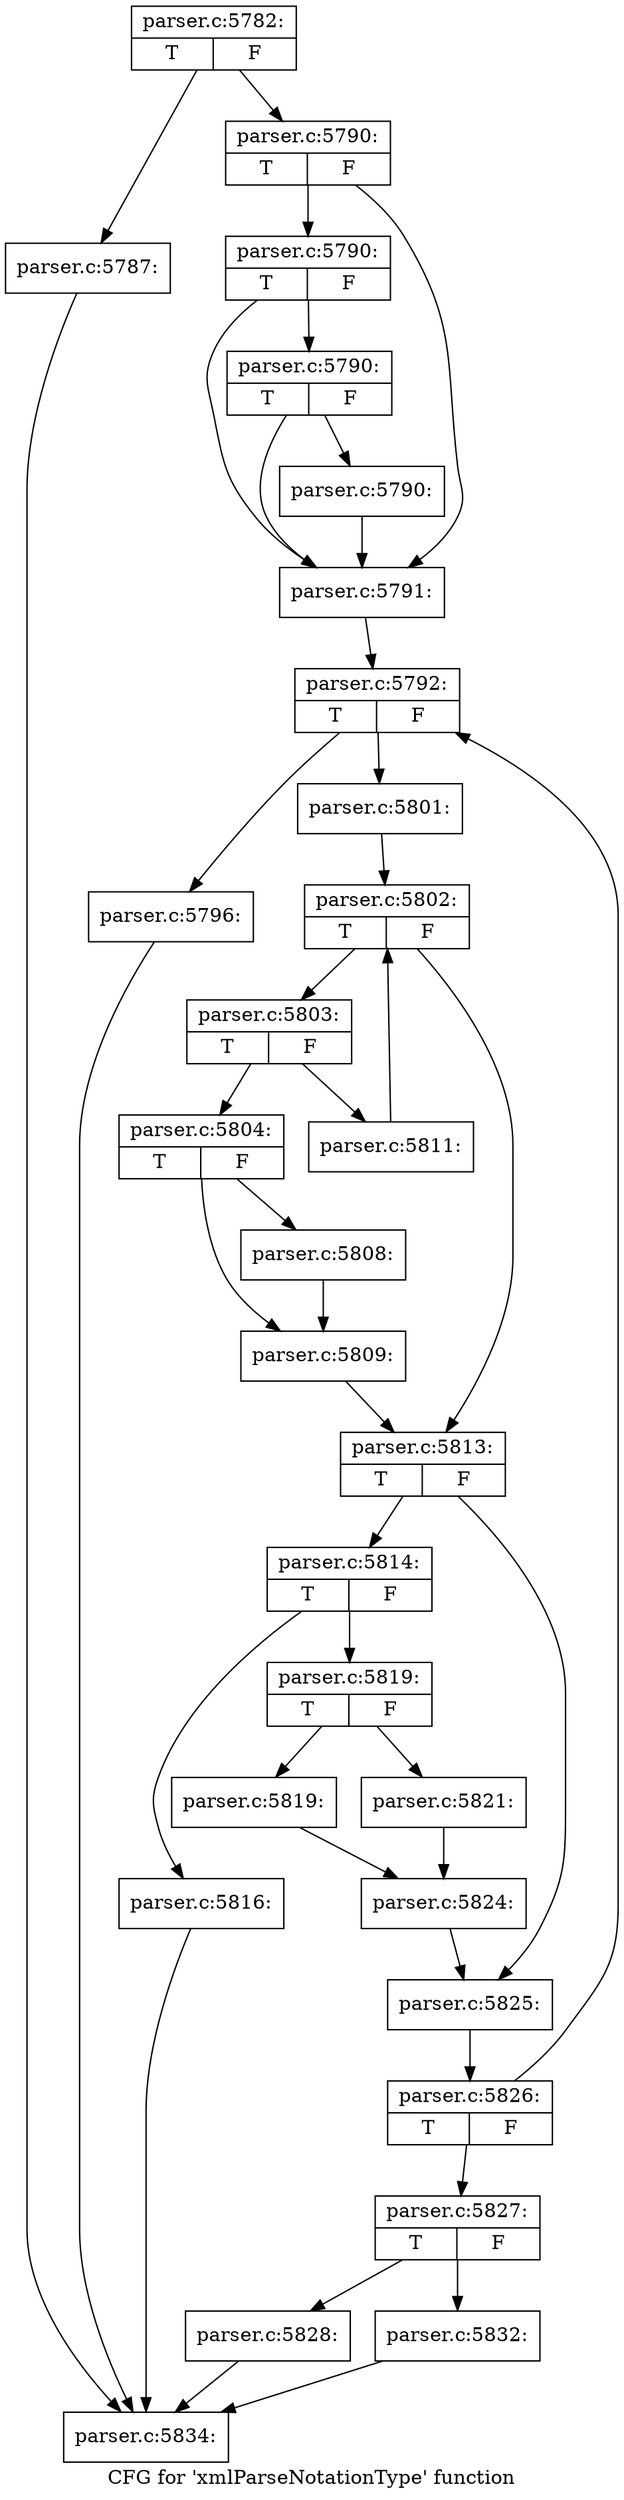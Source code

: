 digraph "CFG for 'xmlParseNotationType' function" {
	label="CFG for 'xmlParseNotationType' function";

	Node0x450ff80 [shape=record,label="{parser.c:5782:|{<s0>T|<s1>F}}"];
	Node0x450ff80 -> Node0x4511450;
	Node0x450ff80 -> Node0x45114a0;
	Node0x4511450 [shape=record,label="{parser.c:5787:}"];
	Node0x4511450 -> Node0x44fa7e0;
	Node0x45114a0 [shape=record,label="{parser.c:5790:|{<s0>T|<s1>F}}"];
	Node0x45114a0 -> Node0x4511f60;
	Node0x45114a0 -> Node0x4511e90;
	Node0x4511f60 [shape=record,label="{parser.c:5790:|{<s0>T|<s1>F}}"];
	Node0x4511f60 -> Node0x4511ee0;
	Node0x4511f60 -> Node0x4511e90;
	Node0x4511ee0 [shape=record,label="{parser.c:5790:|{<s0>T|<s1>F}}"];
	Node0x4511ee0 -> Node0x4511e40;
	Node0x4511ee0 -> Node0x4511e90;
	Node0x4511e40 [shape=record,label="{parser.c:5790:}"];
	Node0x4511e40 -> Node0x4511e90;
	Node0x4511e90 [shape=record,label="{parser.c:5791:}"];
	Node0x4511e90 -> Node0x4513260;
	Node0x4513260 [shape=record,label="{parser.c:5792:|{<s0>T|<s1>F}}"];
	Node0x4513260 -> Node0x4513980;
	Node0x4513260 -> Node0x45139d0;
	Node0x4513980 [shape=record,label="{parser.c:5796:}"];
	Node0x4513980 -> Node0x44fa7e0;
	Node0x45139d0 [shape=record,label="{parser.c:5801:}"];
	Node0x45139d0 -> Node0x4514820;
	Node0x4514820 [shape=record,label="{parser.c:5802:|{<s0>T|<s1>F}}"];
	Node0x4514820 -> Node0x4514fd0;
	Node0x4514820 -> Node0x4514e50;
	Node0x4514fd0 [shape=record,label="{parser.c:5803:|{<s0>T|<s1>F}}"];
	Node0x4514fd0 -> Node0x45150b0;
	Node0x4514fd0 -> Node0x4515100;
	Node0x45150b0 [shape=record,label="{parser.c:5804:|{<s0>T|<s1>F}}"];
	Node0x45150b0 -> Node0x4515950;
	Node0x45150b0 -> Node0x4515900;
	Node0x4515900 [shape=record,label="{parser.c:5808:}"];
	Node0x4515900 -> Node0x4515950;
	Node0x4515950 [shape=record,label="{parser.c:5809:}"];
	Node0x4515950 -> Node0x4514e50;
	Node0x4515100 [shape=record,label="{parser.c:5811:}"];
	Node0x4515100 -> Node0x4514820;
	Node0x4514e50 [shape=record,label="{parser.c:5813:|{<s0>T|<s1>F}}"];
	Node0x4514e50 -> Node0x4515eb0;
	Node0x4514e50 -> Node0x45161e0;
	Node0x4515eb0 [shape=record,label="{parser.c:5814:|{<s0>T|<s1>F}}"];
	Node0x4515eb0 -> Node0x4517000;
	Node0x4515eb0 -> Node0x4517270;
	Node0x4517000 [shape=record,label="{parser.c:5816:}"];
	Node0x4517000 -> Node0x44fa7e0;
	Node0x4517270 [shape=record,label="{parser.c:5819:|{<s0>T|<s1>F}}"];
	Node0x4517270 -> Node0x4517670;
	Node0x4517270 -> Node0x4517710;
	Node0x4517670 [shape=record,label="{parser.c:5819:}"];
	Node0x4517670 -> Node0x45176c0;
	Node0x4517710 [shape=record,label="{parser.c:5821:}"];
	Node0x4517710 -> Node0x45176c0;
	Node0x45176c0 [shape=record,label="{parser.c:5824:}"];
	Node0x45176c0 -> Node0x45161e0;
	Node0x45161e0 [shape=record,label="{parser.c:5825:}"];
	Node0x45161e0 -> Node0x4513210;
	Node0x4513210 [shape=record,label="{parser.c:5826:|{<s0>T|<s1>F}}"];
	Node0x4513210 -> Node0x4513260;
	Node0x4513210 -> Node0x45131c0;
	Node0x45131c0 [shape=record,label="{parser.c:5827:|{<s0>T|<s1>F}}"];
	Node0x45131c0 -> Node0x4518930;
	Node0x45131c0 -> Node0x4518980;
	Node0x4518930 [shape=record,label="{parser.c:5828:}"];
	Node0x4518930 -> Node0x44fa7e0;
	Node0x4518980 [shape=record,label="{parser.c:5832:}"];
	Node0x4518980 -> Node0x44fa7e0;
	Node0x44fa7e0 [shape=record,label="{parser.c:5834:}"];
}
